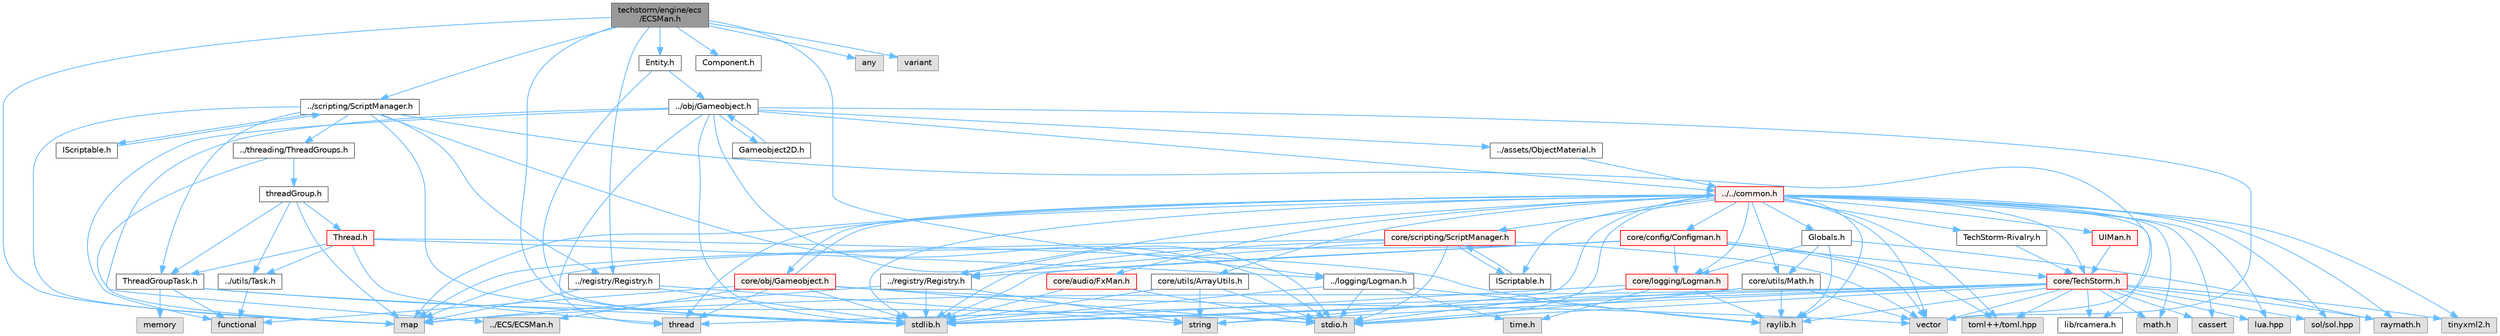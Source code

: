 digraph "techstorm/engine/ecs/ECSMan.h"
{
 // LATEX_PDF_SIZE
  bgcolor="transparent";
  edge [fontname=Helvetica,fontsize=10,labelfontname=Helvetica,labelfontsize=10];
  node [fontname=Helvetica,fontsize=10,shape=box,height=0.2,width=0.4];
  Node1 [id="Node000001",label="techstorm/engine/ecs\l/ECSMan.h",height=0.2,width=0.4,color="gray40", fillcolor="grey60", style="filled", fontcolor="black",tooltip=" "];
  Node1 -> Node2 [id="edge1_Node000001_Node000002",color="steelblue1",style="solid",tooltip=" "];
  Node2 [id="Node000002",label="../scripting/ScriptManager.h",height=0.2,width=0.4,color="grey40", fillcolor="white", style="filled",URL="$engine_2scripting_2_script_manager_8h.html",tooltip=" "];
  Node2 -> Node3 [id="edge2_Node000002_Node000003",color="steelblue1",style="solid",tooltip=" "];
  Node3 [id="Node000003",label="stdio.h",height=0.2,width=0.4,color="grey60", fillcolor="#E0E0E0", style="filled",tooltip=" "];
  Node2 -> Node4 [id="edge3_Node000002_Node000004",color="steelblue1",style="solid",tooltip=" "];
  Node4 [id="Node000004",label="stdlib.h",height=0.2,width=0.4,color="grey60", fillcolor="#E0E0E0", style="filled",tooltip=" "];
  Node2 -> Node5 [id="edge4_Node000002_Node000005",color="steelblue1",style="solid",tooltip=" "];
  Node5 [id="Node000005",label="vector",height=0.2,width=0.4,color="grey60", fillcolor="#E0E0E0", style="filled",tooltip=" "];
  Node2 -> Node6 [id="edge5_Node000002_Node000006",color="steelblue1",style="solid",tooltip=" "];
  Node6 [id="Node000006",label="map",height=0.2,width=0.4,color="grey60", fillcolor="#E0E0E0", style="filled",tooltip=" "];
  Node2 -> Node7 [id="edge6_Node000002_Node000007",color="steelblue1",style="solid",tooltip=" "];
  Node7 [id="Node000007",label="IScriptable.h",height=0.2,width=0.4,color="grey40", fillcolor="white", style="filled",URL="$engine_2scripting_2_i_scriptable_8h.html",tooltip=" "];
  Node7 -> Node2 [id="edge7_Node000007_Node000002",color="steelblue1",style="solid",tooltip=" "];
  Node2 -> Node8 [id="edge8_Node000002_Node000008",color="steelblue1",style="solid",tooltip=" "];
  Node8 [id="Node000008",label="../registry/Registry.h",height=0.2,width=0.4,color="grey40", fillcolor="white", style="filled",URL="$engine_2registry_2_registry_8h.html",tooltip=" "];
  Node8 -> Node4 [id="edge9_Node000008_Node000004",color="steelblue1",style="solid",tooltip=" "];
  Node8 -> Node6 [id="edge10_Node000008_Node000006",color="steelblue1",style="solid",tooltip=" "];
  Node8 -> Node9 [id="edge11_Node000008_Node000009",color="steelblue1",style="solid",tooltip=" "];
  Node9 [id="Node000009",label="string",height=0.2,width=0.4,color="grey60", fillcolor="#E0E0E0", style="filled",tooltip=" "];
  Node2 -> Node10 [id="edge12_Node000002_Node000010",color="steelblue1",style="solid",tooltip=" "];
  Node10 [id="Node000010",label="../threading/ThreadGroups.h",height=0.2,width=0.4,color="grey40", fillcolor="white", style="filled",URL="$engine_2threading_2_thread_groups_8h.html",tooltip=" "];
  Node10 -> Node6 [id="edge13_Node000010_Node000006",color="steelblue1",style="solid",tooltip=" "];
  Node10 -> Node11 [id="edge14_Node000010_Node000011",color="steelblue1",style="solid",tooltip=" "];
  Node11 [id="Node000011",label="threadGroup.h",height=0.2,width=0.4,color="grey40", fillcolor="white", style="filled",URL="$engine_2threading_2_thread_group_8h.html",tooltip=" "];
  Node11 -> Node12 [id="edge15_Node000011_Node000012",color="steelblue1",style="solid",tooltip=" "];
  Node12 [id="Node000012",label="Thread.h",height=0.2,width=0.4,color="red", fillcolor="#FFF0F0", style="filled",URL="$engine_2threading_2_thread_8h.html",tooltip=" "];
  Node12 -> Node13 [id="edge16_Node000012_Node000013",color="steelblue1",style="solid",tooltip=" "];
  Node13 [id="Node000013",label="raylib.h",height=0.2,width=0.4,color="grey60", fillcolor="#E0E0E0", style="filled",tooltip=" "];
  Node12 -> Node14 [id="edge17_Node000012_Node000014",color="steelblue1",style="solid",tooltip=" "];
  Node14 [id="Node000014",label="thread",height=0.2,width=0.4,color="grey60", fillcolor="#E0E0E0", style="filled",tooltip=" "];
  Node12 -> Node16 [id="edge18_Node000012_Node000016",color="steelblue1",style="solid",tooltip=" "];
  Node16 [id="Node000016",label="../utils/Task.h",height=0.2,width=0.4,color="grey40", fillcolor="white", style="filled",URL="$engine_2utils_2_task_8h.html",tooltip=" "];
  Node16 -> Node17 [id="edge19_Node000016_Node000017",color="steelblue1",style="solid",tooltip=" "];
  Node17 [id="Node000017",label="functional",height=0.2,width=0.4,color="grey60", fillcolor="#E0E0E0", style="filled",tooltip=" "];
  Node12 -> Node18 [id="edge20_Node000012_Node000018",color="steelblue1",style="solid",tooltip=" "];
  Node18 [id="Node000018",label="../logging/Logman.h",height=0.2,width=0.4,color="grey40", fillcolor="white", style="filled",URL="$engine_2logging_2_logman_8h.html",tooltip=" "];
  Node18 -> Node3 [id="edge21_Node000018_Node000003",color="steelblue1",style="solid",tooltip=" "];
  Node18 -> Node4 [id="edge22_Node000018_Node000004",color="steelblue1",style="solid",tooltip=" "];
  Node18 -> Node19 [id="edge23_Node000018_Node000019",color="steelblue1",style="solid",tooltip=" "];
  Node19 [id="Node000019",label="time.h",height=0.2,width=0.4,color="grey60", fillcolor="#E0E0E0", style="filled",tooltip=" "];
  Node18 -> Node13 [id="edge24_Node000018_Node000013",color="steelblue1",style="solid",tooltip=" "];
  Node12 -> Node20 [id="edge25_Node000012_Node000020",color="steelblue1",style="solid",tooltip=" "];
  Node20 [id="Node000020",label="ThreadGroupTask.h",height=0.2,width=0.4,color="grey40", fillcolor="white", style="filled",URL="$engine_2threading_2_thread_group_task_8h.html",tooltip=" "];
  Node20 -> Node21 [id="edge26_Node000020_Node000021",color="steelblue1",style="solid",tooltip=" "];
  Node21 [id="Node000021",label="memory",height=0.2,width=0.4,color="grey60", fillcolor="#E0E0E0", style="filled",tooltip=" "];
  Node20 -> Node3 [id="edge27_Node000020_Node000003",color="steelblue1",style="solid",tooltip=" "];
  Node20 -> Node4 [id="edge28_Node000020_Node000004",color="steelblue1",style="solid",tooltip=" "];
  Node20 -> Node17 [id="edge29_Node000020_Node000017",color="steelblue1",style="solid",tooltip=" "];
  Node11 -> Node6 [id="edge30_Node000011_Node000006",color="steelblue1",style="solid",tooltip=" "];
  Node11 -> Node16 [id="edge31_Node000011_Node000016",color="steelblue1",style="solid",tooltip=" "];
  Node11 -> Node20 [id="edge32_Node000011_Node000020",color="steelblue1",style="solid",tooltip=" "];
  Node2 -> Node20 [id="edge33_Node000002_Node000020",color="steelblue1",style="solid",tooltip=" "];
  Node1 -> Node8 [id="edge34_Node000001_Node000008",color="steelblue1",style="solid",tooltip=" "];
  Node1 -> Node18 [id="edge35_Node000001_Node000018",color="steelblue1",style="solid",tooltip=" "];
  Node1 -> Node22 [id="edge36_Node000001_Node000022",color="steelblue1",style="solid",tooltip=" "];
  Node22 [id="Node000022",label="Component.h",height=0.2,width=0.4,color="grey40", fillcolor="white", style="filled",URL="$engine_2ecs_2_component_8h.html",tooltip=" "];
  Node1 -> Node23 [id="edge37_Node000001_Node000023",color="steelblue1",style="solid",tooltip=" "];
  Node23 [id="Node000023",label="Entity.h",height=0.2,width=0.4,color="grey40", fillcolor="white", style="filled",URL="$engine_2ecs_2_entity_8h.html",tooltip=" "];
  Node23 -> Node24 [id="edge38_Node000023_Node000024",color="steelblue1",style="solid",tooltip=" "];
  Node24 [id="Node000024",label="../obj/Gameobject.h",height=0.2,width=0.4,color="grey40", fillcolor="white", style="filled",URL="$engine_2obj_2_gameobject_8h.html",tooltip=" "];
  Node24 -> Node25 [id="edge39_Node000024_Node000025",color="steelblue1",style="solid",tooltip=" "];
  Node25 [id="Node000025",label="../../common.h",height=0.2,width=0.4,color="red", fillcolor="#FFF0F0", style="filled",URL="$_common_8h.html",tooltip=" "];
  Node25 -> Node13 [id="edge40_Node000025_Node000013",color="steelblue1",style="solid",tooltip=" "];
  Node25 -> Node26 [id="edge41_Node000025_Node000026",color="steelblue1",style="solid",tooltip=" "];
  Node26 [id="Node000026",label="raymath.h",height=0.2,width=0.4,color="grey60", fillcolor="#E0E0E0", style="filled",tooltip=" "];
  Node25 -> Node27 [id="edge42_Node000025_Node000027",color="steelblue1",style="solid",tooltip=" "];
  Node27 [id="Node000027",label="lib/rcamera.h",height=0.2,width=0.4,color="grey40", fillcolor="white", style="filled",URL="$rcamera_8h.html",tooltip=" "];
  Node25 -> Node3 [id="edge43_Node000025_Node000003",color="steelblue1",style="solid",tooltip=" "];
  Node25 -> Node4 [id="edge44_Node000025_Node000004",color="steelblue1",style="solid",tooltip=" "];
  Node25 -> Node9 [id="edge45_Node000025_Node000009",color="steelblue1",style="solid",tooltip=" "];
  Node25 -> Node5 [id="edge46_Node000025_Node000005",color="steelblue1",style="solid",tooltip=" "];
  Node25 -> Node6 [id="edge47_Node000025_Node000006",color="steelblue1",style="solid",tooltip=" "];
  Node25 -> Node14 [id="edge48_Node000025_Node000014",color="steelblue1",style="solid",tooltip=" "];
  Node25 -> Node28 [id="edge49_Node000025_Node000028",color="steelblue1",style="solid",tooltip=" "];
  Node28 [id="Node000028",label="math.h",height=0.2,width=0.4,color="grey60", fillcolor="#E0E0E0", style="filled",tooltip=" "];
  Node25 -> Node29 [id="edge50_Node000025_Node000029",color="steelblue1",style="solid",tooltip=" "];
  Node29 [id="Node000029",label="cassert",height=0.2,width=0.4,color="grey60", fillcolor="#E0E0E0", style="filled",tooltip=" "];
  Node25 -> Node30 [id="edge51_Node000025_Node000030",color="steelblue1",style="solid",tooltip=" "];
  Node30 [id="Node000030",label="lua.hpp",height=0.2,width=0.4,color="grey60", fillcolor="#E0E0E0", style="filled",tooltip=" "];
  Node25 -> Node31 [id="edge52_Node000025_Node000031",color="steelblue1",style="solid",tooltip=" "];
  Node31 [id="Node000031",label="sol/sol.hpp",height=0.2,width=0.4,color="grey60", fillcolor="#E0E0E0", style="filled",tooltip=" "];
  Node25 -> Node32 [id="edge53_Node000025_Node000032",color="steelblue1",style="solid",tooltip=" "];
  Node32 [id="Node000032",label="toml++/toml.hpp",height=0.2,width=0.4,color="grey60", fillcolor="#E0E0E0", style="filled",tooltip=" "];
  Node25 -> Node33 [id="edge54_Node000025_Node000033",color="steelblue1",style="solid",tooltip=" "];
  Node33 [id="Node000033",label="tinyxml2.h",height=0.2,width=0.4,color="grey60", fillcolor="#E0E0E0", style="filled",tooltip=" "];
  Node25 -> Node34 [id="edge55_Node000025_Node000034",color="steelblue1",style="solid",tooltip=" "];
  Node34 [id="Node000034",label="Globals.h",height=0.2,width=0.4,color="grey40", fillcolor="white", style="filled",URL="$_globals_8h.html",tooltip=" "];
  Node34 -> Node13 [id="edge56_Node000034_Node000013",color="steelblue1",style="solid",tooltip=" "];
  Node34 -> Node26 [id="edge57_Node000034_Node000026",color="steelblue1",style="solid",tooltip=" "];
  Node34 -> Node35 [id="edge58_Node000034_Node000035",color="steelblue1",style="solid",tooltip=" "];
  Node35 [id="Node000035",label="core/utils/Math.h",height=0.2,width=0.4,color="grey40", fillcolor="white", style="filled",URL="$core_2utils_2_math_8h.html",tooltip=" "];
  Node35 -> Node13 [id="edge59_Node000035_Node000013",color="steelblue1",style="solid",tooltip=" "];
  Node35 -> Node4 [id="edge60_Node000035_Node000004",color="steelblue1",style="solid",tooltip=" "];
  Node35 -> Node3 [id="edge61_Node000035_Node000003",color="steelblue1",style="solid",tooltip=" "];
  Node35 -> Node5 [id="edge62_Node000035_Node000005",color="steelblue1",style="solid",tooltip=" "];
  Node34 -> Node36 [id="edge63_Node000034_Node000036",color="steelblue1",style="solid",tooltip=" "];
  Node36 [id="Node000036",label="core/logging/Logman.h",height=0.2,width=0.4,color="red", fillcolor="#FFF0F0", style="filled",URL="$core_2logging_2_logman_8h.html",tooltip=" "];
  Node36 -> Node3 [id="edge64_Node000036_Node000003",color="steelblue1",style="solid",tooltip=" "];
  Node36 -> Node4 [id="edge65_Node000036_Node000004",color="steelblue1",style="solid",tooltip=" "];
  Node36 -> Node19 [id="edge66_Node000036_Node000019",color="steelblue1",style="solid",tooltip=" "];
  Node36 -> Node13 [id="edge67_Node000036_Node000013",color="steelblue1",style="solid",tooltip=" "];
  Node25 -> Node38 [id="edge68_Node000025_Node000038",color="steelblue1",style="solid",tooltip=" "];
  Node38 [id="Node000038",label="core/TechStorm.h",height=0.2,width=0.4,color="red", fillcolor="#FFF0F0", style="filled",URL="$_tech_storm_8h.html",tooltip=" "];
  Node38 -> Node13 [id="edge69_Node000038_Node000013",color="steelblue1",style="solid",tooltip=" "];
  Node38 -> Node26 [id="edge70_Node000038_Node000026",color="steelblue1",style="solid",tooltip=" "];
  Node38 -> Node27 [id="edge71_Node000038_Node000027",color="steelblue1",style="solid",tooltip=" "];
  Node38 -> Node3 [id="edge72_Node000038_Node000003",color="steelblue1",style="solid",tooltip=" "];
  Node38 -> Node4 [id="edge73_Node000038_Node000004",color="steelblue1",style="solid",tooltip=" "];
  Node38 -> Node5 [id="edge74_Node000038_Node000005",color="steelblue1",style="solid",tooltip=" "];
  Node38 -> Node9 [id="edge75_Node000038_Node000009",color="steelblue1",style="solid",tooltip=" "];
  Node38 -> Node6 [id="edge76_Node000038_Node000006",color="steelblue1",style="solid",tooltip=" "];
  Node38 -> Node14 [id="edge77_Node000038_Node000014",color="steelblue1",style="solid",tooltip=" "];
  Node38 -> Node28 [id="edge78_Node000038_Node000028",color="steelblue1",style="solid",tooltip=" "];
  Node38 -> Node29 [id="edge79_Node000038_Node000029",color="steelblue1",style="solid",tooltip=" "];
  Node38 -> Node30 [id="edge80_Node000038_Node000030",color="steelblue1",style="solid",tooltip=" "];
  Node38 -> Node31 [id="edge81_Node000038_Node000031",color="steelblue1",style="solid",tooltip=" "];
  Node38 -> Node32 [id="edge82_Node000038_Node000032",color="steelblue1",style="solid",tooltip=" "];
  Node38 -> Node33 [id="edge83_Node000038_Node000033",color="steelblue1",style="solid",tooltip=" "];
  Node25 -> Node48 [id="edge84_Node000025_Node000048",color="steelblue1",style="solid",tooltip=" "];
  Node48 [id="Node000048",label="core/config/Configman.h",height=0.2,width=0.4,color="red", fillcolor="#FFF0F0", style="filled",URL="$core_2config_2_configman_8h.html",tooltip=" "];
  Node48 -> Node38 [id="edge85_Node000048_Node000038",color="steelblue1",style="solid",tooltip=" "];
  Node48 -> Node36 [id="edge86_Node000048_Node000036",color="steelblue1",style="solid",tooltip=" "];
  Node48 -> Node75 [id="edge87_Node000048_Node000075",color="steelblue1",style="solid",tooltip=" "];
  Node75 [id="Node000075",label="../registry/Registry.h",height=0.2,width=0.4,color="grey40", fillcolor="white", style="filled",URL="$core_2registry_2_registry_8h.html",tooltip=" "];
  Node75 -> Node4 [id="edge88_Node000075_Node000004",color="steelblue1",style="solid",tooltip=" "];
  Node75 -> Node6 [id="edge89_Node000075_Node000006",color="steelblue1",style="solid",tooltip=" "];
  Node75 -> Node9 [id="edge90_Node000075_Node000009",color="steelblue1",style="solid",tooltip=" "];
  Node48 -> Node32 [id="edge91_Node000048_Node000032",color="steelblue1",style="solid",tooltip=" "];
  Node48 -> Node5 [id="edge92_Node000048_Node000005",color="steelblue1",style="solid",tooltip=" "];
  Node48 -> Node4 [id="edge93_Node000048_Node000004",color="steelblue1",style="solid",tooltip=" "];
  Node48 -> Node6 [id="edge94_Node000048_Node000006",color="steelblue1",style="solid",tooltip=" "];
  Node25 -> Node36 [id="edge95_Node000025_Node000036",color="steelblue1",style="solid",tooltip=" "];
  Node25 -> Node76 [id="edge96_Node000025_Node000076",color="steelblue1",style="solid",tooltip=" "];
  Node76 [id="Node000076",label="core/obj/Gameobject.h",height=0.2,width=0.4,color="red", fillcolor="#FFF0F0", style="filled",URL="$core_2obj_2_gameobject_8h.html",tooltip=" "];
  Node76 -> Node25 [id="edge97_Node000076_Node000025",color="steelblue1",style="solid",tooltip=" "];
  Node76 -> Node78 [id="edge98_Node000076_Node000078",color="steelblue1",style="solid",tooltip=" "];
  Node78 [id="Node000078",label="../ECS/ECSMan.h",height=0.2,width=0.4,color="grey60", fillcolor="#E0E0E0", style="filled",tooltip=" "];
  Node76 -> Node3 [id="edge99_Node000076_Node000003",color="steelblue1",style="solid",tooltip=" "];
  Node76 -> Node4 [id="edge100_Node000076_Node000004",color="steelblue1",style="solid",tooltip=" "];
  Node76 -> Node5 [id="edge101_Node000076_Node000005",color="steelblue1",style="solid",tooltip=" "];
  Node76 -> Node17 [id="edge102_Node000076_Node000017",color="steelblue1",style="solid",tooltip=" "];
  Node76 -> Node14 [id="edge103_Node000076_Node000014",color="steelblue1",style="solid",tooltip=" "];
  Node25 -> Node35 [id="edge104_Node000025_Node000035",color="steelblue1",style="solid",tooltip=" "];
  Node25 -> Node75 [id="edge105_Node000025_Node000075",color="steelblue1",style="solid",tooltip=" "];
  Node25 -> Node80 [id="edge106_Node000025_Node000080",color="steelblue1",style="solid",tooltip=" "];
  Node80 [id="Node000080",label="core/scripting/ScriptManager.h",height=0.2,width=0.4,color="red", fillcolor="#FFF0F0", style="filled",URL="$core_2scripting_2_script_manager_8h.html",tooltip=" "];
  Node80 -> Node3 [id="edge107_Node000080_Node000003",color="steelblue1",style="solid",tooltip=" "];
  Node80 -> Node4 [id="edge108_Node000080_Node000004",color="steelblue1",style="solid",tooltip=" "];
  Node80 -> Node5 [id="edge109_Node000080_Node000005",color="steelblue1",style="solid",tooltip=" "];
  Node80 -> Node6 [id="edge110_Node000080_Node000006",color="steelblue1",style="solid",tooltip=" "];
  Node80 -> Node81 [id="edge111_Node000080_Node000081",color="steelblue1",style="solid",tooltip=" "];
  Node81 [id="Node000081",label="IScriptable.h",height=0.2,width=0.4,color="grey40", fillcolor="white", style="filled",URL="$core_2scripting_2_i_scriptable_8h.html",tooltip=" "];
  Node81 -> Node80 [id="edge112_Node000081_Node000080",color="steelblue1",style="solid",tooltip=" "];
  Node80 -> Node75 [id="edge113_Node000080_Node000075",color="steelblue1",style="solid",tooltip=" "];
  Node25 -> Node81 [id="edge114_Node000025_Node000081",color="steelblue1",style="solid",tooltip=" "];
  Node25 -> Node87 [id="edge115_Node000025_Node000087",color="steelblue1",style="solid",tooltip=" "];
  Node87 [id="Node000087",label="core/utils/ArrayUtils.h",height=0.2,width=0.4,color="grey40", fillcolor="white", style="filled",URL="$core_2utils_2_array_utils_8h.html",tooltip=" "];
  Node87 -> Node3 [id="edge116_Node000087_Node000003",color="steelblue1",style="solid",tooltip=" "];
  Node87 -> Node4 [id="edge117_Node000087_Node000004",color="steelblue1",style="solid",tooltip=" "];
  Node87 -> Node9 [id="edge118_Node000087_Node000009",color="steelblue1",style="solid",tooltip=" "];
  Node25 -> Node88 [id="edge119_Node000025_Node000088",color="steelblue1",style="solid",tooltip=" "];
  Node88 [id="Node000088",label="core/audio/FxMan.h",height=0.2,width=0.4,color="red", fillcolor="#FFF0F0", style="filled",URL="$core_2audio_2_fx_man_8h.html",tooltip=" "];
  Node88 -> Node4 [id="edge120_Node000088_Node000004",color="steelblue1",style="solid",tooltip=" "];
  Node88 -> Node3 [id="edge121_Node000088_Node000003",color="steelblue1",style="solid",tooltip=" "];
  Node25 -> Node92 [id="edge122_Node000025_Node000092",color="steelblue1",style="solid",tooltip=" "];
  Node92 [id="Node000092",label="UIMan.h",height=0.2,width=0.4,color="red", fillcolor="#FFF0F0", style="filled",URL="$core_2ui_2_u_i_man_8h.html",tooltip=" "];
  Node92 -> Node38 [id="edge123_Node000092_Node000038",color="steelblue1",style="solid",tooltip=" "];
  Node25 -> Node98 [id="edge124_Node000025_Node000098",color="steelblue1",style="solid",tooltip=" "];
  Node98 [id="Node000098",label="TechStorm-Rivalry.h",height=0.2,width=0.4,color="grey40", fillcolor="white", style="filled",URL="$techstorm-rivalry_8h.html",tooltip=" "];
  Node98 -> Node38 [id="edge125_Node000098_Node000038",color="steelblue1",style="solid",tooltip=" "];
  Node24 -> Node135 [id="edge126_Node000024_Node000135",color="steelblue1",style="solid",tooltip=" "];
  Node135 [id="Node000135",label="Gameobject2D.h",height=0.2,width=0.4,color="grey40", fillcolor="white", style="filled",URL="$engine_2obj_2_gameobject2_d_8h.html",tooltip=" "];
  Node135 -> Node24 [id="edge127_Node000135_Node000024",color="steelblue1",style="solid",tooltip=" "];
  Node24 -> Node78 [id="edge128_Node000024_Node000078",color="steelblue1",style="solid",tooltip=" "];
  Node24 -> Node136 [id="edge129_Node000024_Node000136",color="steelblue1",style="solid",tooltip=" "];
  Node136 [id="Node000136",label="../assets/ObjectMaterial.h",height=0.2,width=0.4,color="grey40", fillcolor="white", style="filled",URL="$engine_2assets_2_object_material_8h.html",tooltip=" "];
  Node136 -> Node25 [id="edge130_Node000136_Node000025",color="steelblue1",style="solid",tooltip=" "];
  Node24 -> Node3 [id="edge131_Node000024_Node000003",color="steelblue1",style="solid",tooltip=" "];
  Node24 -> Node4 [id="edge132_Node000024_Node000004",color="steelblue1",style="solid",tooltip=" "];
  Node24 -> Node5 [id="edge133_Node000024_Node000005",color="steelblue1",style="solid",tooltip=" "];
  Node24 -> Node17 [id="edge134_Node000024_Node000017",color="steelblue1",style="solid",tooltip=" "];
  Node24 -> Node14 [id="edge135_Node000024_Node000014",color="steelblue1",style="solid",tooltip=" "];
  Node23 -> Node4 [id="edge136_Node000023_Node000004",color="steelblue1",style="solid",tooltip=" "];
  Node1 -> Node4 [id="edge137_Node000001_Node000004",color="steelblue1",style="solid",tooltip=" "];
  Node1 -> Node6 [id="edge138_Node000001_Node000006",color="steelblue1",style="solid",tooltip=" "];
  Node1 -> Node113 [id="edge139_Node000001_Node000113",color="steelblue1",style="solid",tooltip=" "];
  Node113 [id="Node000113",label="any",height=0.2,width=0.4,color="grey60", fillcolor="#E0E0E0", style="filled",tooltip=" "];
  Node1 -> Node114 [id="edge140_Node000001_Node000114",color="steelblue1",style="solid",tooltip=" "];
  Node114 [id="Node000114",label="variant",height=0.2,width=0.4,color="grey60", fillcolor="#E0E0E0", style="filled",tooltip=" "];
}
